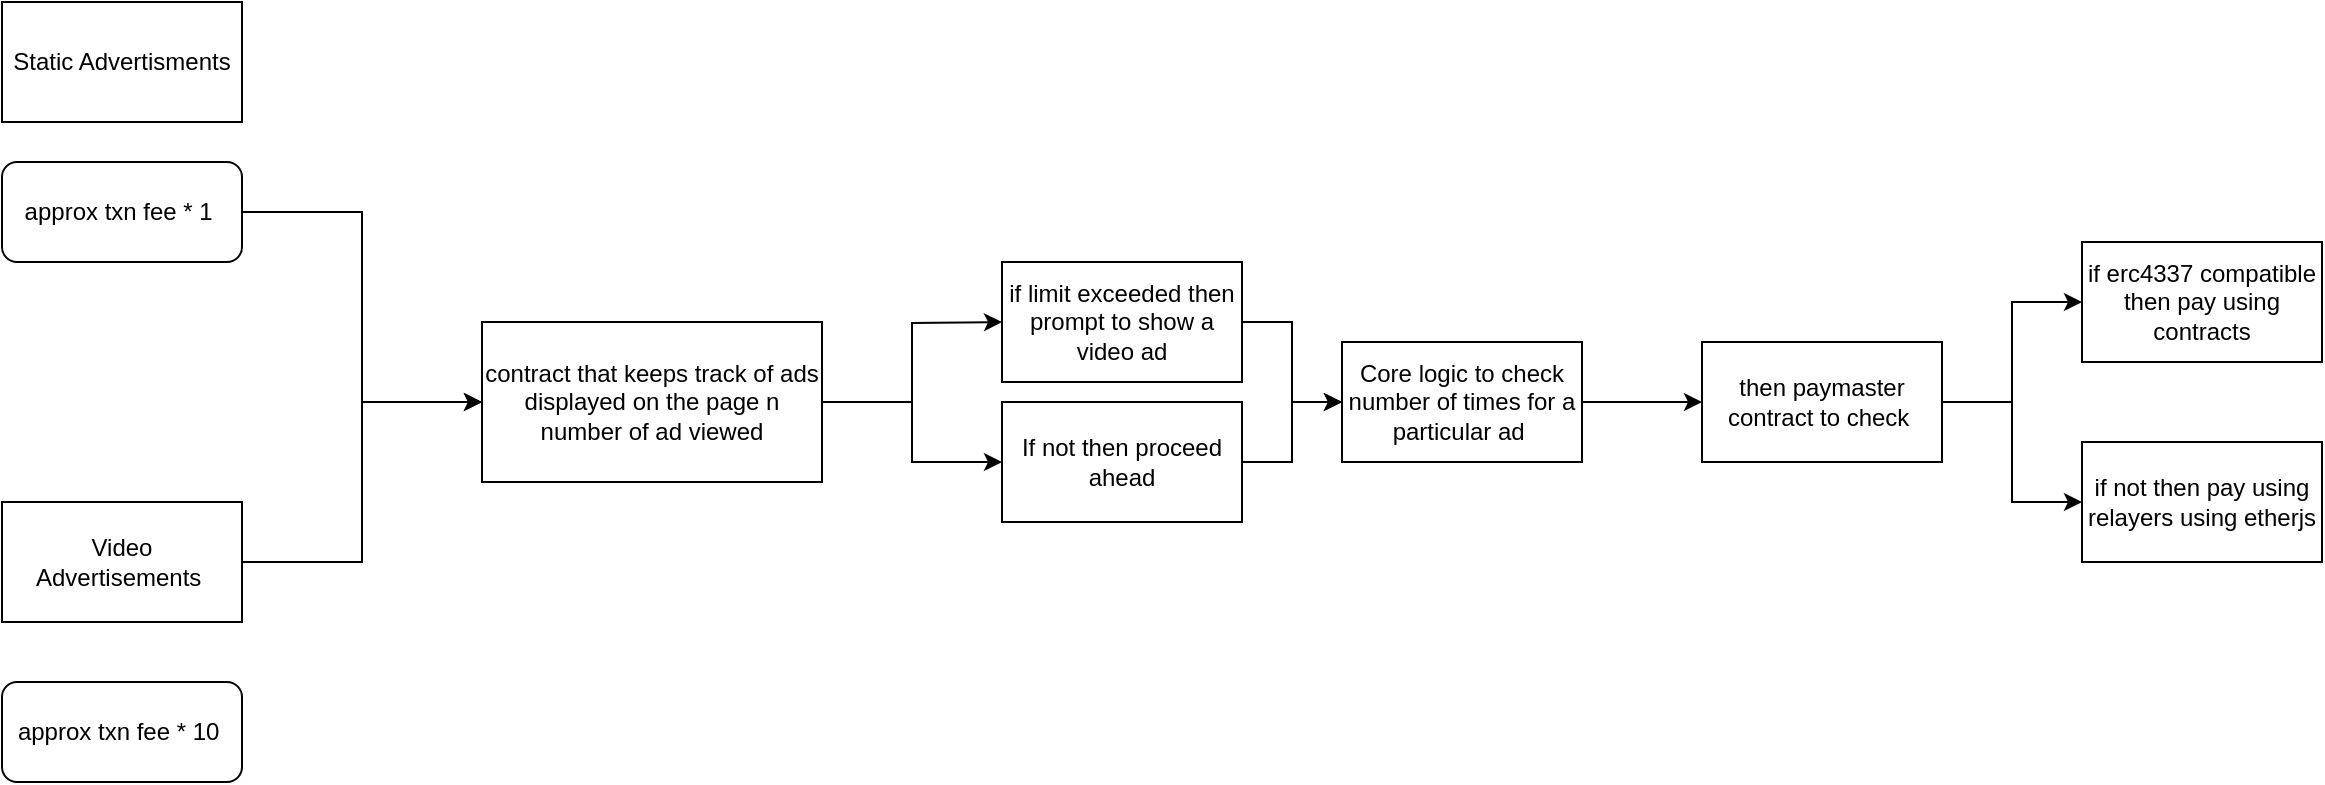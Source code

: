 <mxfile version="24.7.17">
  <diagram name="Page-1" id="8blUbN8mNumSgxiprgeB">
    <mxGraphModel dx="1584" dy="1202" grid="1" gridSize="10" guides="1" tooltips="1" connect="1" arrows="1" fold="1" page="1" pageScale="1" pageWidth="827" pageHeight="1169" math="0" shadow="0">
      <root>
        <mxCell id="0" />
        <mxCell id="1" parent="0" />
        <mxCell id="A3xQvhvf0f1HBUjBpHTm-1" value="Static Advertisments" style="rounded=0;whiteSpace=wrap;html=1;" vertex="1" parent="1">
          <mxGeometry x="50" y="80" width="120" height="60" as="geometry" />
        </mxCell>
        <mxCell id="A3xQvhvf0f1HBUjBpHTm-12" style="edgeStyle=orthogonalEdgeStyle;rounded=0;orthogonalLoop=1;jettySize=auto;html=1;entryX=0;entryY=0.5;entryDx=0;entryDy=0;" edge="1" parent="1" source="A3xQvhvf0f1HBUjBpHTm-2" target="A3xQvhvf0f1HBUjBpHTm-8">
          <mxGeometry relative="1" as="geometry" />
        </mxCell>
        <mxCell id="A3xQvhvf0f1HBUjBpHTm-2" value="Video Advertisements&amp;nbsp;" style="rounded=0;whiteSpace=wrap;html=1;" vertex="1" parent="1">
          <mxGeometry x="50" y="330" width="120" height="60" as="geometry" />
        </mxCell>
        <mxCell id="A3xQvhvf0f1HBUjBpHTm-9" style="edgeStyle=orthogonalEdgeStyle;rounded=0;orthogonalLoop=1;jettySize=auto;html=1;entryX=0;entryY=0.5;entryDx=0;entryDy=0;" edge="1" parent="1" source="A3xQvhvf0f1HBUjBpHTm-5" target="A3xQvhvf0f1HBUjBpHTm-8">
          <mxGeometry relative="1" as="geometry" />
        </mxCell>
        <mxCell id="A3xQvhvf0f1HBUjBpHTm-5" value="approx txn fee * 1&amp;nbsp;" style="rounded=1;whiteSpace=wrap;html=1;" vertex="1" parent="1">
          <mxGeometry x="50" y="160" width="120" height="50" as="geometry" />
        </mxCell>
        <mxCell id="A3xQvhvf0f1HBUjBpHTm-7" value="approx txn fee * 10&amp;nbsp;" style="rounded=1;whiteSpace=wrap;html=1;" vertex="1" parent="1">
          <mxGeometry x="50" y="420" width="120" height="50" as="geometry" />
        </mxCell>
        <mxCell id="A3xQvhvf0f1HBUjBpHTm-15" style="edgeStyle=orthogonalEdgeStyle;rounded=0;orthogonalLoop=1;jettySize=auto;html=1;" edge="1" parent="1" source="A3xQvhvf0f1HBUjBpHTm-8">
          <mxGeometry relative="1" as="geometry">
            <mxPoint x="550" y="240" as="targetPoint" />
          </mxGeometry>
        </mxCell>
        <mxCell id="A3xQvhvf0f1HBUjBpHTm-17" style="edgeStyle=orthogonalEdgeStyle;rounded=0;orthogonalLoop=1;jettySize=auto;html=1;" edge="1" parent="1" source="A3xQvhvf0f1HBUjBpHTm-8" target="A3xQvhvf0f1HBUjBpHTm-18">
          <mxGeometry relative="1" as="geometry">
            <mxPoint x="560" y="320" as="targetPoint" />
          </mxGeometry>
        </mxCell>
        <mxCell id="A3xQvhvf0f1HBUjBpHTm-8" value="contract that keeps track of ads displayed on the page n number of ad viewed" style="rounded=0;whiteSpace=wrap;html=1;" vertex="1" parent="1">
          <mxGeometry x="290" y="240" width="170" height="80" as="geometry" />
        </mxCell>
        <mxCell id="A3xQvhvf0f1HBUjBpHTm-20" value="" style="edgeStyle=orthogonalEdgeStyle;rounded=0;orthogonalLoop=1;jettySize=auto;html=1;" edge="1" parent="1" source="A3xQvhvf0f1HBUjBpHTm-16" target="A3xQvhvf0f1HBUjBpHTm-19">
          <mxGeometry relative="1" as="geometry" />
        </mxCell>
        <mxCell id="A3xQvhvf0f1HBUjBpHTm-16" value="if limit exceeded then prompt to show a video ad" style="rounded=0;whiteSpace=wrap;html=1;" vertex="1" parent="1">
          <mxGeometry x="550" y="210" width="120" height="60" as="geometry" />
        </mxCell>
        <mxCell id="A3xQvhvf0f1HBUjBpHTm-21" value="" style="edgeStyle=orthogonalEdgeStyle;rounded=0;orthogonalLoop=1;jettySize=auto;html=1;" edge="1" parent="1" source="A3xQvhvf0f1HBUjBpHTm-18" target="A3xQvhvf0f1HBUjBpHTm-19">
          <mxGeometry relative="1" as="geometry" />
        </mxCell>
        <mxCell id="A3xQvhvf0f1HBUjBpHTm-18" value="If not then proceed ahead" style="rounded=0;whiteSpace=wrap;html=1;" vertex="1" parent="1">
          <mxGeometry x="550" y="280" width="120" height="60" as="geometry" />
        </mxCell>
        <mxCell id="A3xQvhvf0f1HBUjBpHTm-22" style="edgeStyle=orthogonalEdgeStyle;rounded=0;orthogonalLoop=1;jettySize=auto;html=1;" edge="1" parent="1" source="A3xQvhvf0f1HBUjBpHTm-19">
          <mxGeometry relative="1" as="geometry">
            <mxPoint x="900" y="280" as="targetPoint" />
          </mxGeometry>
        </mxCell>
        <mxCell id="A3xQvhvf0f1HBUjBpHTm-19" value="Core logic to check number of times for a particular ad&amp;nbsp;" style="whiteSpace=wrap;html=1;rounded=0;" vertex="1" parent="1">
          <mxGeometry x="720" y="250" width="120" height="60" as="geometry" />
        </mxCell>
        <mxCell id="A3xQvhvf0f1HBUjBpHTm-24" style="edgeStyle=orthogonalEdgeStyle;rounded=0;orthogonalLoop=1;jettySize=auto;html=1;" edge="1" parent="1" source="A3xQvhvf0f1HBUjBpHTm-23" target="A3xQvhvf0f1HBUjBpHTm-25">
          <mxGeometry relative="1" as="geometry">
            <mxPoint x="1080" y="250" as="targetPoint" />
          </mxGeometry>
        </mxCell>
        <mxCell id="A3xQvhvf0f1HBUjBpHTm-26" style="edgeStyle=orthogonalEdgeStyle;rounded=0;orthogonalLoop=1;jettySize=auto;html=1;" edge="1" parent="1" source="A3xQvhvf0f1HBUjBpHTm-23" target="A3xQvhvf0f1HBUjBpHTm-27">
          <mxGeometry relative="1" as="geometry">
            <mxPoint x="1110" y="300" as="targetPoint" />
          </mxGeometry>
        </mxCell>
        <mxCell id="A3xQvhvf0f1HBUjBpHTm-23" value="then paymaster contract to check&amp;nbsp;" style="rounded=0;whiteSpace=wrap;html=1;" vertex="1" parent="1">
          <mxGeometry x="900" y="250" width="120" height="60" as="geometry" />
        </mxCell>
        <mxCell id="A3xQvhvf0f1HBUjBpHTm-25" value="if erc4337 compatible then pay using contracts" style="rounded=0;whiteSpace=wrap;html=1;" vertex="1" parent="1">
          <mxGeometry x="1090" y="200" width="120" height="60" as="geometry" />
        </mxCell>
        <mxCell id="A3xQvhvf0f1HBUjBpHTm-27" value="if not then pay using relayers using etherjs" style="rounded=0;whiteSpace=wrap;html=1;" vertex="1" parent="1">
          <mxGeometry x="1090" y="300" width="120" height="60" as="geometry" />
        </mxCell>
      </root>
    </mxGraphModel>
  </diagram>
</mxfile>
